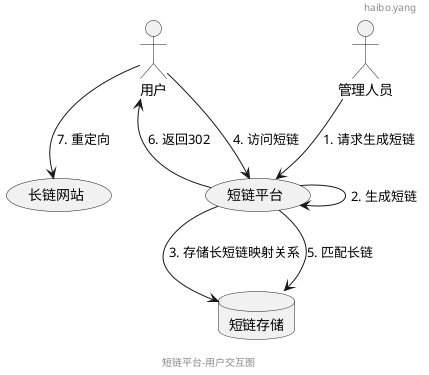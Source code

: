 @startuml
header haibo.yang
footer 短链平台-用户交互图

'定义组件
actor 用户 as user
actor 管理人员 as admin
database 短链存储 as db
usecase 短链平台 as 短链平台

'配置阶段
admin -down-> (短链平台) : 1. 请求生成短链
(短链平台) --> (短链平台) : 2. 生成短链

(短链平台) -down-> db : 3. 存储长短链映射关系

'用户访问
user -down-> (短链平台) : 4. 访问短链
(短链平台) -down-> db : 5. 匹配长链
(短链平台) -up-> user : 6. 返回302
user -down-> (长链网站) : 7. 重定向

@enduml